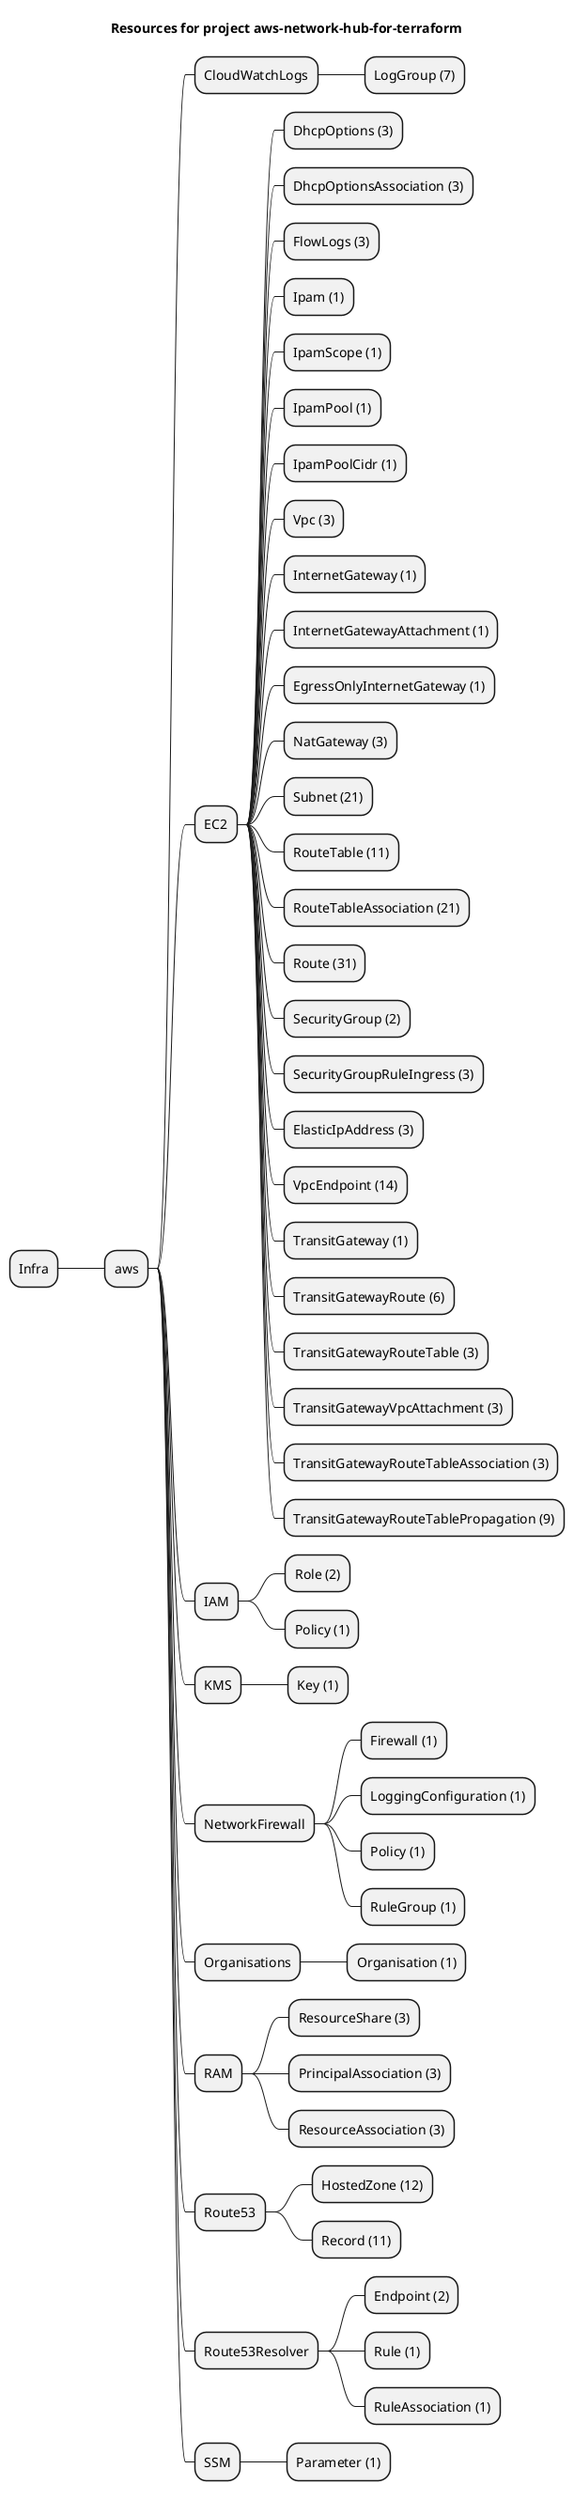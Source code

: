 @startmindmap
title Resources for project aws-network-hub-for-terraform
skinparam monochrome true
+ Infra
++ aws
+++ CloudWatchLogs
++++ LogGroup (7)
+++ EC2
++++ DhcpOptions (3)
++++ DhcpOptionsAssociation (3)
++++ FlowLogs (3)
++++ Ipam (1)
++++ IpamScope (1)
++++ IpamPool (1)
++++ IpamPoolCidr (1)
++++ Vpc (3)
++++ InternetGateway (1)
++++ InternetGatewayAttachment (1)
++++ EgressOnlyInternetGateway (1)
++++ NatGateway (3)
++++ Subnet (21)
++++ RouteTable (11)
++++ RouteTableAssociation (21)
++++ Route (31)
++++ SecurityGroup (2)
++++ SecurityGroupRuleIngress (3)
++++ ElasticIpAddress (3)
++++ VpcEndpoint (14)
++++ TransitGateway (1)
++++ TransitGatewayRoute (6)
++++ TransitGatewayRouteTable (3)
++++ TransitGatewayVpcAttachment (3)
++++ TransitGatewayRouteTableAssociation (3)
++++ TransitGatewayRouteTablePropagation (9)
+++ IAM
++++ Role (2)
++++ Policy (1)
+++ KMS
++++ Key (1)
+++ NetworkFirewall
++++ Firewall (1)
++++ LoggingConfiguration (1)
++++ Policy (1)
++++ RuleGroup (1)
+++ Organisations
++++ Organisation (1)
+++ RAM
++++ ResourceShare (3)
++++ PrincipalAssociation (3)
++++ ResourceAssociation (3)
+++ Route53
++++ HostedZone (12)
++++ Record (11)
+++ Route53Resolver
++++ Endpoint (2)
++++ Rule (1)
++++ RuleAssociation (1)
+++ SSM
++++ Parameter (1)
@endmindmap